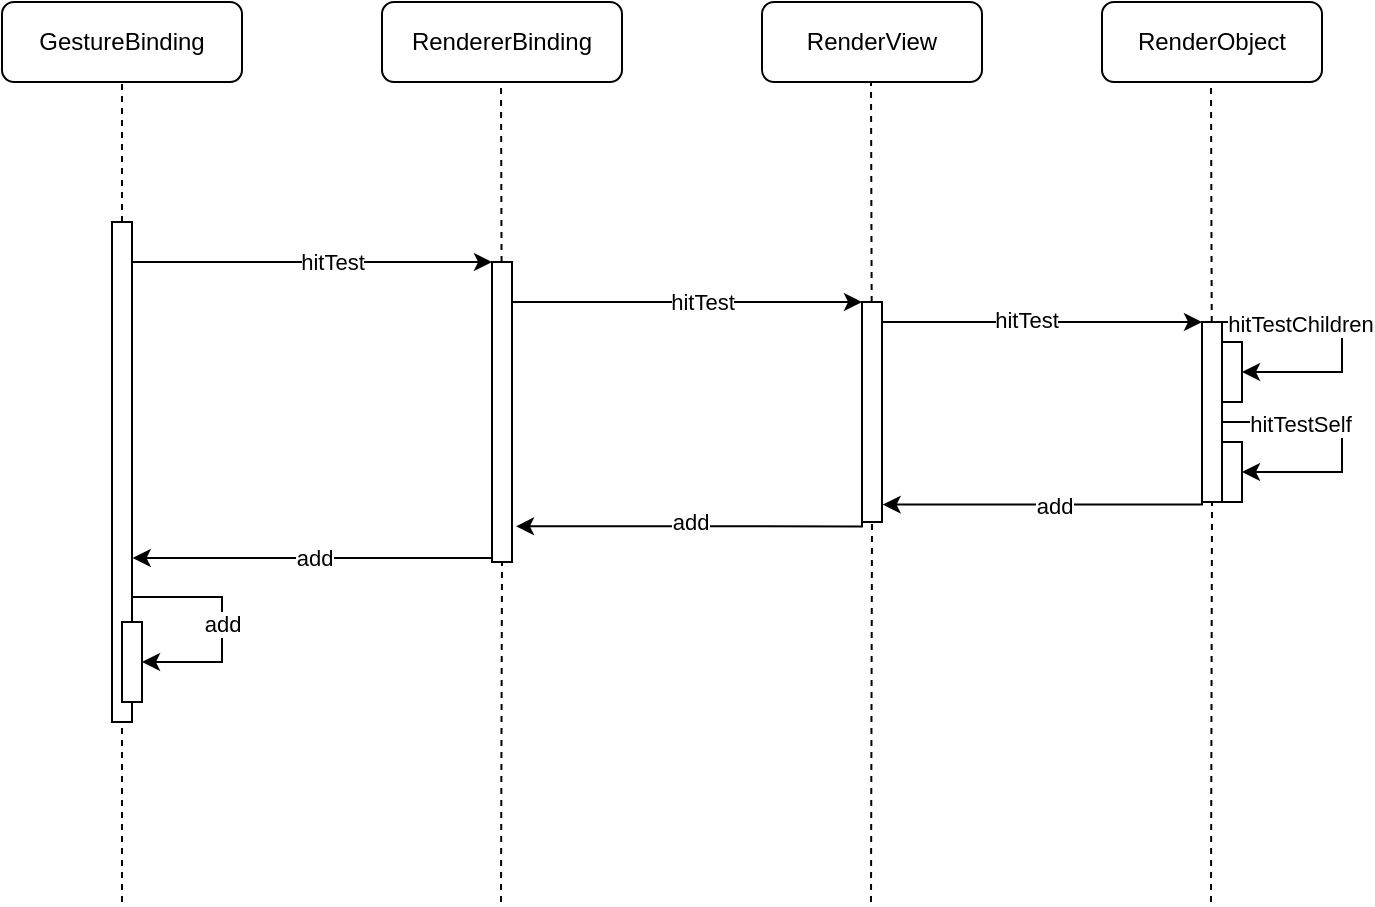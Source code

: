 <mxfile version="14.1.8" type="github">
  <diagram id="C5RBs43oDa-KdzZeNtuy" name="Page-1">
    <mxGraphModel dx="788" dy="512" grid="1" gridSize="10" guides="1" tooltips="1" connect="1" arrows="1" fold="1" page="1" pageScale="1" pageWidth="827" pageHeight="1169" math="0" shadow="0">
      <root>
        <mxCell id="WIyWlLk6GJQsqaUBKTNV-0" />
        <mxCell id="WIyWlLk6GJQsqaUBKTNV-1" parent="WIyWlLk6GJQsqaUBKTNV-0" />
        <mxCell id="4YVHYWDLPgdBlnC_Ygs1-0" value="GestureBinding" style="rounded=1;whiteSpace=wrap;html=1;" vertex="1" parent="WIyWlLk6GJQsqaUBKTNV-1">
          <mxGeometry x="90" y="90" width="120" height="40" as="geometry" />
        </mxCell>
        <mxCell id="4YVHYWDLPgdBlnC_Ygs1-1" value="RendererBinding" style="rounded=1;whiteSpace=wrap;html=1;" vertex="1" parent="WIyWlLk6GJQsqaUBKTNV-1">
          <mxGeometry x="280" y="90" width="120" height="40" as="geometry" />
        </mxCell>
        <mxCell id="4YVHYWDLPgdBlnC_Ygs1-3" value="&lt;span&gt;RenderView&lt;/span&gt;" style="rounded=1;whiteSpace=wrap;html=1;" vertex="1" parent="WIyWlLk6GJQsqaUBKTNV-1">
          <mxGeometry x="470" y="90" width="110" height="40" as="geometry" />
        </mxCell>
        <mxCell id="4YVHYWDLPgdBlnC_Ygs1-4" value="RenderObject" style="rounded=1;whiteSpace=wrap;html=1;" vertex="1" parent="WIyWlLk6GJQsqaUBKTNV-1">
          <mxGeometry x="640" y="90" width="110" height="40" as="geometry" />
        </mxCell>
        <mxCell id="4YVHYWDLPgdBlnC_Ygs1-5" value="" style="endArrow=none;dashed=1;html=1;entryX=0.5;entryY=1;entryDx=0;entryDy=0;" edge="1" parent="WIyWlLk6GJQsqaUBKTNV-1" source="4YVHYWDLPgdBlnC_Ygs1-10" target="4YVHYWDLPgdBlnC_Ygs1-0">
          <mxGeometry width="50" height="50" relative="1" as="geometry">
            <mxPoint x="150" y="540" as="sourcePoint" />
            <mxPoint x="490" y="220" as="targetPoint" />
          </mxGeometry>
        </mxCell>
        <mxCell id="4YVHYWDLPgdBlnC_Ygs1-6" value="" style="endArrow=none;dashed=1;html=1;entryX=0.5;entryY=1;entryDx=0;entryDy=0;" edge="1" parent="WIyWlLk6GJQsqaUBKTNV-1" source="4YVHYWDLPgdBlnC_Ygs1-12">
          <mxGeometry width="50" height="50" relative="1" as="geometry">
            <mxPoint x="339.5" y="540" as="sourcePoint" />
            <mxPoint x="339.5" y="130" as="targetPoint" />
          </mxGeometry>
        </mxCell>
        <mxCell id="4YVHYWDLPgdBlnC_Ygs1-7" value="" style="endArrow=none;dashed=1;html=1;entryX=0.5;entryY=1;entryDx=0;entryDy=0;" edge="1" parent="WIyWlLk6GJQsqaUBKTNV-1" source="4YVHYWDLPgdBlnC_Ygs1-20">
          <mxGeometry width="50" height="50" relative="1" as="geometry">
            <mxPoint x="524.5" y="540" as="sourcePoint" />
            <mxPoint x="524.5" y="130" as="targetPoint" />
          </mxGeometry>
        </mxCell>
        <mxCell id="4YVHYWDLPgdBlnC_Ygs1-8" value="" style="endArrow=none;dashed=1;html=1;entryX=0.5;entryY=1;entryDx=0;entryDy=0;" edge="1" parent="WIyWlLk6GJQsqaUBKTNV-1" source="4YVHYWDLPgdBlnC_Ygs1-22">
          <mxGeometry width="50" height="50" relative="1" as="geometry">
            <mxPoint x="694.5" y="540" as="sourcePoint" />
            <mxPoint x="694.5" y="130" as="targetPoint" />
          </mxGeometry>
        </mxCell>
        <mxCell id="4YVHYWDLPgdBlnC_Ygs1-48" style="edgeStyle=orthogonalEdgeStyle;rounded=0;orthogonalLoop=1;jettySize=auto;html=1;exitX=0.99;exitY=0.092;exitDx=0;exitDy=0;entryX=0;entryY=0;entryDx=0;entryDy=0;exitPerimeter=0;" edge="1" parent="WIyWlLk6GJQsqaUBKTNV-1" source="4YVHYWDLPgdBlnC_Ygs1-10" target="4YVHYWDLPgdBlnC_Ygs1-12">
          <mxGeometry relative="1" as="geometry">
            <Array as="points">
              <mxPoint x="155" y="220" />
            </Array>
          </mxGeometry>
        </mxCell>
        <mxCell id="4YVHYWDLPgdBlnC_Ygs1-50" value="hitTest" style="edgeLabel;html=1;align=center;verticalAlign=middle;resizable=0;points=[];" vertex="1" connectable="0" parent="4YVHYWDLPgdBlnC_Ygs1-48">
          <mxGeometry x="0.118" relative="1" as="geometry">
            <mxPoint as="offset" />
          </mxGeometry>
        </mxCell>
        <mxCell id="4YVHYWDLPgdBlnC_Ygs1-76" style="edgeStyle=orthogonalEdgeStyle;rounded=0;orthogonalLoop=1;jettySize=auto;html=1;exitX=1;exitY=0.75;exitDx=0;exitDy=0;entryX=1;entryY=0.5;entryDx=0;entryDy=0;" edge="1" parent="WIyWlLk6GJQsqaUBKTNV-1" source="4YVHYWDLPgdBlnC_Ygs1-10" target="4YVHYWDLPgdBlnC_Ygs1-74">
          <mxGeometry relative="1" as="geometry">
            <mxPoint x="190" y="420" as="targetPoint" />
            <Array as="points">
              <mxPoint x="200" y="388" />
              <mxPoint x="200" y="420" />
            </Array>
          </mxGeometry>
        </mxCell>
        <mxCell id="4YVHYWDLPgdBlnC_Ygs1-77" value="add" style="edgeLabel;html=1;align=center;verticalAlign=middle;resizable=0;points=[];" vertex="1" connectable="0" parent="4YVHYWDLPgdBlnC_Ygs1-76">
          <mxGeometry x="-0.013" relative="1" as="geometry">
            <mxPoint as="offset" />
          </mxGeometry>
        </mxCell>
        <mxCell id="4YVHYWDLPgdBlnC_Ygs1-10" value="" style="rounded=0;whiteSpace=wrap;html=1;" vertex="1" parent="WIyWlLk6GJQsqaUBKTNV-1">
          <mxGeometry x="145" y="200" width="10" height="250" as="geometry" />
        </mxCell>
        <mxCell id="4YVHYWDLPgdBlnC_Ygs1-11" value="" style="endArrow=none;dashed=1;html=1;entryX=0.5;entryY=1;entryDx=0;entryDy=0;" edge="1" parent="WIyWlLk6GJQsqaUBKTNV-1" target="4YVHYWDLPgdBlnC_Ygs1-10">
          <mxGeometry width="50" height="50" relative="1" as="geometry">
            <mxPoint x="150" y="540" as="sourcePoint" />
            <mxPoint x="150" y="130" as="targetPoint" />
          </mxGeometry>
        </mxCell>
        <mxCell id="4YVHYWDLPgdBlnC_Ygs1-52" style="edgeStyle=orthogonalEdgeStyle;rounded=0;orthogonalLoop=1;jettySize=auto;html=1;exitX=1;exitY=0;exitDx=0;exitDy=0;entryX=0;entryY=0;entryDx=0;entryDy=0;" edge="1" parent="WIyWlLk6GJQsqaUBKTNV-1" source="4YVHYWDLPgdBlnC_Ygs1-12" target="4YVHYWDLPgdBlnC_Ygs1-20">
          <mxGeometry relative="1" as="geometry">
            <Array as="points">
              <mxPoint x="345" y="240" />
            </Array>
          </mxGeometry>
        </mxCell>
        <mxCell id="4YVHYWDLPgdBlnC_Ygs1-53" value="hitTest" style="edgeLabel;html=1;align=center;verticalAlign=middle;resizable=0;points=[];" vertex="1" connectable="0" parent="4YVHYWDLPgdBlnC_Ygs1-52">
          <mxGeometry x="0.177" relative="1" as="geometry">
            <mxPoint as="offset" />
          </mxGeometry>
        </mxCell>
        <mxCell id="4YVHYWDLPgdBlnC_Ygs1-73" value="add" style="edgeStyle=orthogonalEdgeStyle;rounded=0;orthogonalLoop=1;jettySize=auto;html=1;exitX=0;exitY=1;exitDx=0;exitDy=0;entryX=1.033;entryY=0.672;entryDx=0;entryDy=0;entryPerimeter=0;" edge="1" parent="WIyWlLk6GJQsqaUBKTNV-1" source="4YVHYWDLPgdBlnC_Ygs1-12" target="4YVHYWDLPgdBlnC_Ygs1-10">
          <mxGeometry relative="1" as="geometry">
            <mxPoint x="170" y="360" as="targetPoint" />
            <Array as="points">
              <mxPoint x="335" y="368" />
            </Array>
          </mxGeometry>
        </mxCell>
        <mxCell id="4YVHYWDLPgdBlnC_Ygs1-12" value="" style="rounded=0;whiteSpace=wrap;html=1;" vertex="1" parent="WIyWlLk6GJQsqaUBKTNV-1">
          <mxGeometry x="335" y="220" width="10" height="150" as="geometry" />
        </mxCell>
        <mxCell id="4YVHYWDLPgdBlnC_Ygs1-13" value="" style="endArrow=none;dashed=1;html=1;entryX=0.5;entryY=1;entryDx=0;entryDy=0;" edge="1" parent="WIyWlLk6GJQsqaUBKTNV-1" target="4YVHYWDLPgdBlnC_Ygs1-12">
          <mxGeometry width="50" height="50" relative="1" as="geometry">
            <mxPoint x="339.5" y="540" as="sourcePoint" />
            <mxPoint x="339.5" y="130" as="targetPoint" />
          </mxGeometry>
        </mxCell>
        <mxCell id="4YVHYWDLPgdBlnC_Ygs1-54" style="edgeStyle=orthogonalEdgeStyle;rounded=0;orthogonalLoop=1;jettySize=auto;html=1;exitX=1;exitY=0;exitDx=0;exitDy=0;entryX=0;entryY=0;entryDx=0;entryDy=0;" edge="1" parent="WIyWlLk6GJQsqaUBKTNV-1" source="4YVHYWDLPgdBlnC_Ygs1-20" target="4YVHYWDLPgdBlnC_Ygs1-22">
          <mxGeometry relative="1" as="geometry">
            <Array as="points">
              <mxPoint x="530" y="250" />
            </Array>
          </mxGeometry>
        </mxCell>
        <mxCell id="4YVHYWDLPgdBlnC_Ygs1-55" value="hitTest" style="edgeLabel;html=1;align=center;verticalAlign=middle;resizable=0;points=[];" vertex="1" connectable="0" parent="4YVHYWDLPgdBlnC_Ygs1-54">
          <mxGeometry x="-0.037" y="1" relative="1" as="geometry">
            <mxPoint as="offset" />
          </mxGeometry>
        </mxCell>
        <mxCell id="4YVHYWDLPgdBlnC_Ygs1-69" style="edgeStyle=orthogonalEdgeStyle;rounded=0;orthogonalLoop=1;jettySize=auto;html=1;exitX=0;exitY=1;exitDx=0;exitDy=0;entryX=1.2;entryY=0.881;entryDx=0;entryDy=0;entryPerimeter=0;" edge="1" parent="WIyWlLk6GJQsqaUBKTNV-1" source="4YVHYWDLPgdBlnC_Ygs1-20" target="4YVHYWDLPgdBlnC_Ygs1-12">
          <mxGeometry relative="1" as="geometry">
            <Array as="points">
              <mxPoint x="520" y="352" />
            </Array>
          </mxGeometry>
        </mxCell>
        <mxCell id="4YVHYWDLPgdBlnC_Ygs1-70" value="add" style="edgeLabel;html=1;align=center;verticalAlign=middle;resizable=0;points=[];" vertex="1" connectable="0" parent="4YVHYWDLPgdBlnC_Ygs1-69">
          <mxGeometry x="0.011" y="-2" relative="1" as="geometry">
            <mxPoint as="offset" />
          </mxGeometry>
        </mxCell>
        <mxCell id="4YVHYWDLPgdBlnC_Ygs1-20" value="" style="rounded=0;whiteSpace=wrap;html=1;" vertex="1" parent="WIyWlLk6GJQsqaUBKTNV-1">
          <mxGeometry x="520" y="240" width="10" height="110" as="geometry" />
        </mxCell>
        <mxCell id="4YVHYWDLPgdBlnC_Ygs1-21" value="" style="endArrow=none;dashed=1;html=1;entryX=0.5;entryY=1;entryDx=0;entryDy=0;" edge="1" parent="WIyWlLk6GJQsqaUBKTNV-1" target="4YVHYWDLPgdBlnC_Ygs1-20">
          <mxGeometry width="50" height="50" relative="1" as="geometry">
            <mxPoint x="524.5" y="540" as="sourcePoint" />
            <mxPoint x="524.5" y="130" as="targetPoint" />
          </mxGeometry>
        </mxCell>
        <mxCell id="4YVHYWDLPgdBlnC_Ygs1-61" style="edgeStyle=orthogonalEdgeStyle;rounded=0;orthogonalLoop=1;jettySize=auto;html=1;exitX=1;exitY=0;exitDx=0;exitDy=0;entryX=1;entryY=0.5;entryDx=0;entryDy=0;" edge="1" parent="WIyWlLk6GJQsqaUBKTNV-1" source="4YVHYWDLPgdBlnC_Ygs1-22" target="4YVHYWDLPgdBlnC_Ygs1-45">
          <mxGeometry relative="1" as="geometry">
            <mxPoint x="720" y="280" as="targetPoint" />
            <Array as="points">
              <mxPoint x="760" y="250" />
              <mxPoint x="760" y="275" />
            </Array>
          </mxGeometry>
        </mxCell>
        <mxCell id="4YVHYWDLPgdBlnC_Ygs1-62" value="hitTestChildren" style="edgeLabel;html=1;align=center;verticalAlign=middle;resizable=0;points=[];" vertex="1" connectable="0" parent="4YVHYWDLPgdBlnC_Ygs1-61">
          <mxGeometry x="-0.432" y="-1" relative="1" as="geometry">
            <mxPoint as="offset" />
          </mxGeometry>
        </mxCell>
        <mxCell id="4YVHYWDLPgdBlnC_Ygs1-65" style="edgeStyle=orthogonalEdgeStyle;rounded=0;orthogonalLoop=1;jettySize=auto;html=1;exitX=0;exitY=1;exitDx=0;exitDy=0;entryX=1.033;entryY=0.921;entryDx=0;entryDy=0;entryPerimeter=0;" edge="1" parent="WIyWlLk6GJQsqaUBKTNV-1" source="4YVHYWDLPgdBlnC_Ygs1-22" target="4YVHYWDLPgdBlnC_Ygs1-20">
          <mxGeometry relative="1" as="geometry">
            <Array as="points">
              <mxPoint x="690" y="341" />
            </Array>
          </mxGeometry>
        </mxCell>
        <mxCell id="4YVHYWDLPgdBlnC_Ygs1-66" value="add" style="edgeLabel;html=1;align=center;verticalAlign=middle;resizable=0;points=[];" vertex="1" connectable="0" parent="4YVHYWDLPgdBlnC_Ygs1-65">
          <mxGeometry x="-0.056" relative="1" as="geometry">
            <mxPoint as="offset" />
          </mxGeometry>
        </mxCell>
        <mxCell id="4YVHYWDLPgdBlnC_Ygs1-22" value="" style="rounded=0;whiteSpace=wrap;html=1;" vertex="1" parent="WIyWlLk6GJQsqaUBKTNV-1">
          <mxGeometry x="690" y="250" width="10" height="90" as="geometry" />
        </mxCell>
        <mxCell id="4YVHYWDLPgdBlnC_Ygs1-24" value="" style="endArrow=none;dashed=1;html=1;entryX=0.5;entryY=1;entryDx=0;entryDy=0;" edge="1" parent="WIyWlLk6GJQsqaUBKTNV-1" target="4YVHYWDLPgdBlnC_Ygs1-22">
          <mxGeometry width="50" height="50" relative="1" as="geometry">
            <mxPoint x="694.5" y="540" as="sourcePoint" />
            <mxPoint x="694.5" y="130" as="targetPoint" />
          </mxGeometry>
        </mxCell>
        <mxCell id="4YVHYWDLPgdBlnC_Ygs1-45" value="" style="rounded=0;whiteSpace=wrap;html=1;" vertex="1" parent="WIyWlLk6GJQsqaUBKTNV-1">
          <mxGeometry x="700" y="260" width="10" height="30" as="geometry" />
        </mxCell>
        <mxCell id="4YVHYWDLPgdBlnC_Ygs1-58" value="" style="rounded=0;whiteSpace=wrap;html=1;" vertex="1" parent="WIyWlLk6GJQsqaUBKTNV-1">
          <mxGeometry x="700" y="310" width="10" height="30" as="geometry" />
        </mxCell>
        <mxCell id="4YVHYWDLPgdBlnC_Ygs1-63" style="edgeStyle=orthogonalEdgeStyle;rounded=0;orthogonalLoop=1;jettySize=auto;html=1;exitX=1;exitY=0;exitDx=0;exitDy=0;entryX=1;entryY=0.5;entryDx=0;entryDy=0;" edge="1" parent="WIyWlLk6GJQsqaUBKTNV-1">
          <mxGeometry relative="1" as="geometry">
            <mxPoint x="710" y="325" as="targetPoint" />
            <mxPoint x="700" y="300.0" as="sourcePoint" />
            <Array as="points">
              <mxPoint x="760" y="300" />
              <mxPoint x="760" y="325" />
            </Array>
          </mxGeometry>
        </mxCell>
        <mxCell id="4YVHYWDLPgdBlnC_Ygs1-64" value="&lt;span style=&quot;font-size: 11px&quot;&gt;hitTestSelf&lt;/span&gt;" style="edgeLabel;html=1;align=center;verticalAlign=middle;resizable=0;points=[];" vertex="1" connectable="0" parent="4YVHYWDLPgdBlnC_Ygs1-63">
          <mxGeometry x="-0.432" y="-1" relative="1" as="geometry">
            <mxPoint as="offset" />
          </mxGeometry>
        </mxCell>
        <mxCell id="4YVHYWDLPgdBlnC_Ygs1-74" value="" style="rounded=0;whiteSpace=wrap;html=1;" vertex="1" parent="WIyWlLk6GJQsqaUBKTNV-1">
          <mxGeometry x="150" y="400" width="10" height="40" as="geometry" />
        </mxCell>
      </root>
    </mxGraphModel>
  </diagram>
</mxfile>
